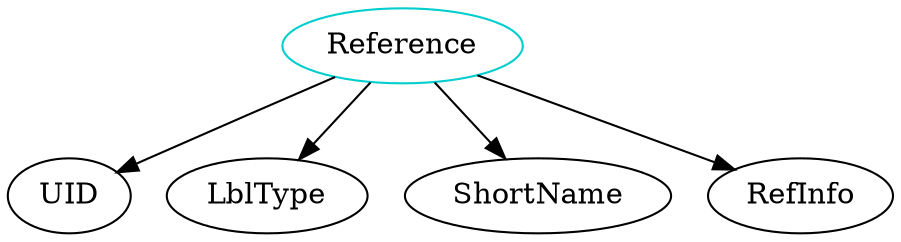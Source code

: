 digraph reference{
Reference -> UID;
Reference -> LblType;
Reference -> ShortName;
Reference -> RefInfo;
Reference	[shape=oval, color=cyan3, label=Reference];
}
